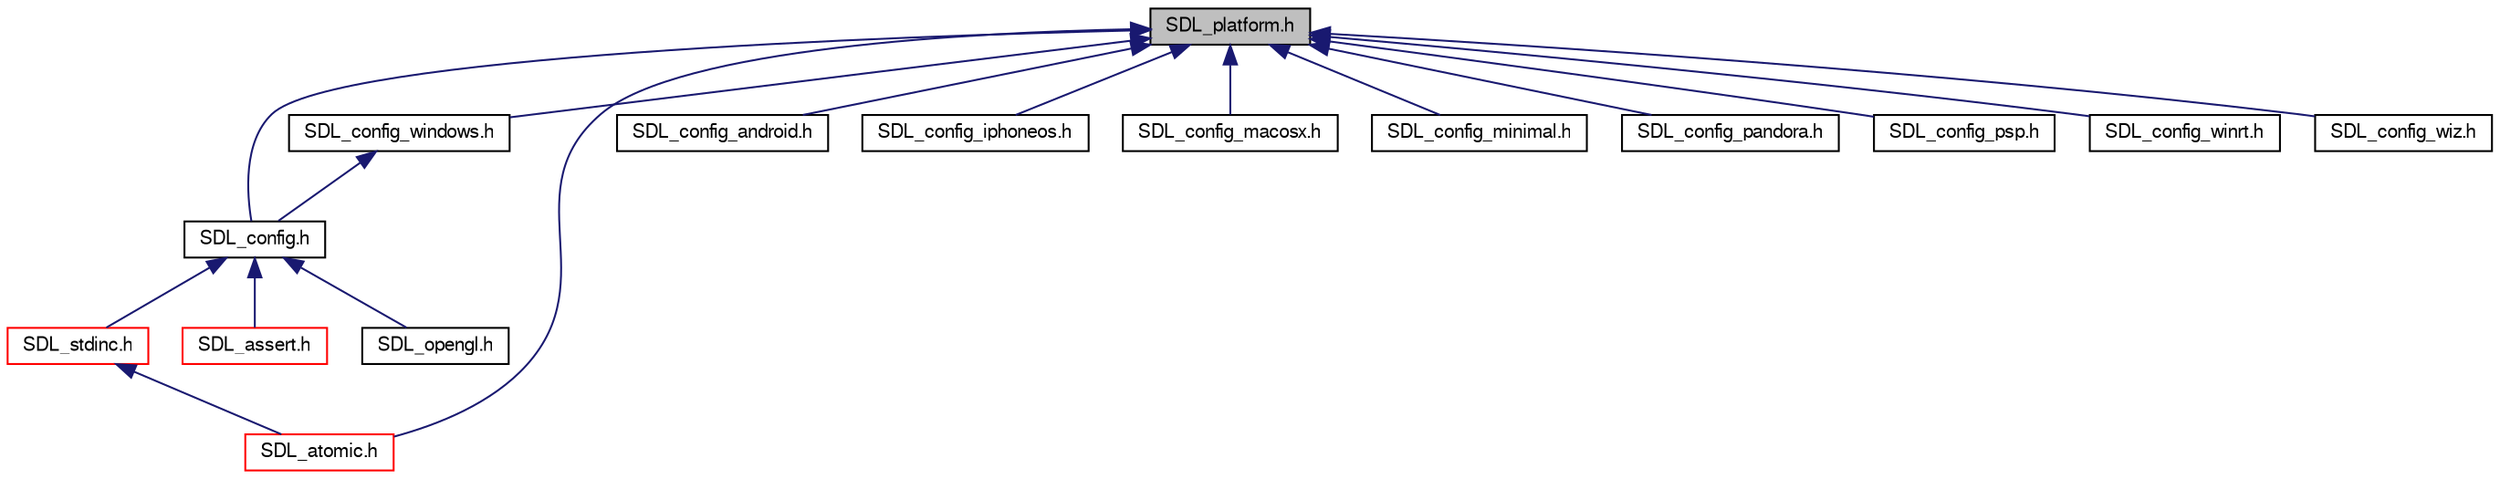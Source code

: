 digraph "SDL_platform.h"
{
  edge [fontname="FreeSans",fontsize="10",labelfontname="FreeSans",labelfontsize="10"];
  node [fontname="FreeSans",fontsize="10",shape=record];
  Node1 [label="SDL_platform.h",height=0.2,width=0.4,color="black", fillcolor="grey75", style="filled", fontcolor="black"];
  Node1 -> Node2 [dir="back",color="midnightblue",fontsize="10",style="solid",fontname="FreeSans"];
  Node2 [label="SDL_config.h",height=0.2,width=0.4,color="black", fillcolor="white", style="filled",URL="$d1/d8f/_s_d_l__config_8h.html"];
  Node2 -> Node3 [dir="back",color="midnightblue",fontsize="10",style="solid",fontname="FreeSans"];
  Node3 [label="SDL_stdinc.h",height=0.2,width=0.4,color="red", fillcolor="white", style="filled",URL="$d9/d24/_s_d_l__stdinc_8h.html"];
  Node3 -> Node4 [dir="back",color="midnightblue",fontsize="10",style="solid",fontname="FreeSans"];
  Node4 [label="SDL_atomic.h",height=0.2,width=0.4,color="red", fillcolor="white", style="filled",URL="$d6/d97/_s_d_l__atomic_8h.html"];
  Node2 -> Node5 [dir="back",color="midnightblue",fontsize="10",style="solid",fontname="FreeSans"];
  Node5 [label="SDL_assert.h",height=0.2,width=0.4,color="red", fillcolor="white", style="filled",URL="$d9/d30/_s_d_l__assert_8h.html"];
  Node2 -> Node6 [dir="back",color="midnightblue",fontsize="10",style="solid",fontname="FreeSans"];
  Node6 [label="SDL_opengl.h",height=0.2,width=0.4,color="black", fillcolor="white", style="filled",URL="$df/dc4/_s_d_l__opengl_8h.html"];
  Node1 -> Node7 [dir="back",color="midnightblue",fontsize="10",style="solid",fontname="FreeSans"];
  Node7 [label="SDL_config_windows.h",height=0.2,width=0.4,color="black", fillcolor="white", style="filled",URL="$d9/d91/_s_d_l__config__windows_8h.html"];
  Node7 -> Node2 [dir="back",color="midnightblue",fontsize="10",style="solid",fontname="FreeSans"];
  Node1 -> Node4 [dir="back",color="midnightblue",fontsize="10",style="solid",fontname="FreeSans"];
  Node1 -> Node8 [dir="back",color="midnightblue",fontsize="10",style="solid",fontname="FreeSans"];
  Node8 [label="SDL_config_android.h",height=0.2,width=0.4,color="black", fillcolor="white", style="filled",URL="$d3/dfc/_s_d_l__config__android_8h.html"];
  Node1 -> Node9 [dir="back",color="midnightblue",fontsize="10",style="solid",fontname="FreeSans"];
  Node9 [label="SDL_config_iphoneos.h",height=0.2,width=0.4,color="black", fillcolor="white", style="filled",URL="$d5/dcb/_s_d_l__config__iphoneos_8h.html"];
  Node1 -> Node10 [dir="back",color="midnightblue",fontsize="10",style="solid",fontname="FreeSans"];
  Node10 [label="SDL_config_macosx.h",height=0.2,width=0.4,color="black", fillcolor="white", style="filled",URL="$db/dae/_s_d_l__config__macosx_8h.html"];
  Node1 -> Node11 [dir="back",color="midnightblue",fontsize="10",style="solid",fontname="FreeSans"];
  Node11 [label="SDL_config_minimal.h",height=0.2,width=0.4,color="black", fillcolor="white", style="filled",URL="$d1/df8/_s_d_l__config__minimal_8h.html"];
  Node1 -> Node12 [dir="back",color="midnightblue",fontsize="10",style="solid",fontname="FreeSans"];
  Node12 [label="SDL_config_pandora.h",height=0.2,width=0.4,color="black", fillcolor="white", style="filled",URL="$dc/dad/_s_d_l__config__pandora_8h.html"];
  Node1 -> Node13 [dir="back",color="midnightblue",fontsize="10",style="solid",fontname="FreeSans"];
  Node13 [label="SDL_config_psp.h",height=0.2,width=0.4,color="black", fillcolor="white", style="filled",URL="$d0/d25/_s_d_l__config__psp_8h.html"];
  Node1 -> Node14 [dir="back",color="midnightblue",fontsize="10",style="solid",fontname="FreeSans"];
  Node14 [label="SDL_config_winrt.h",height=0.2,width=0.4,color="black", fillcolor="white", style="filled",URL="$db/d74/_s_d_l__config__winrt_8h.html"];
  Node1 -> Node15 [dir="back",color="midnightblue",fontsize="10",style="solid",fontname="FreeSans"];
  Node15 [label="SDL_config_wiz.h",height=0.2,width=0.4,color="black", fillcolor="white", style="filled",URL="$da/dd4/_s_d_l__config__wiz_8h.html"];
}
